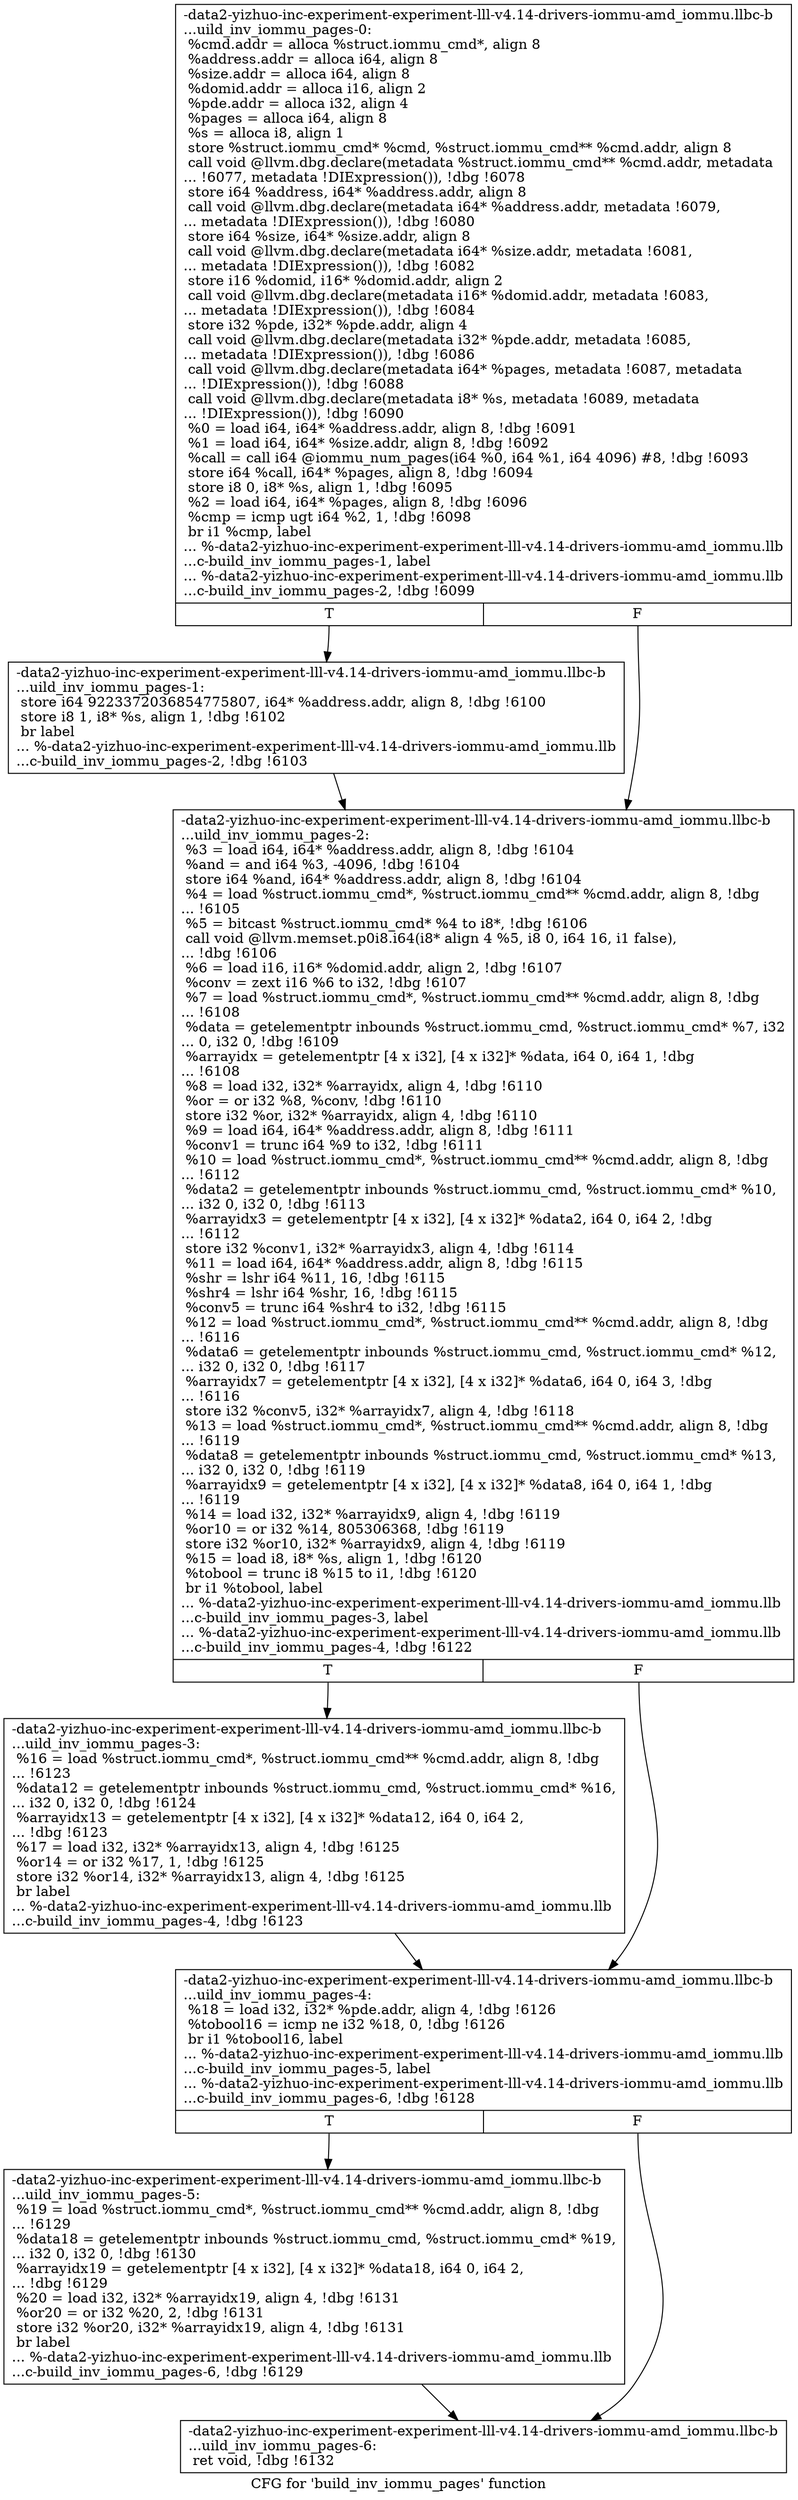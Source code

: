 digraph "CFG for 'build_inv_iommu_pages' function" {
	label="CFG for 'build_inv_iommu_pages' function";

	Node0x561b947559a0 [shape=record,label="{-data2-yizhuo-inc-experiment-experiment-lll-v4.14-drivers-iommu-amd_iommu.llbc-b\l...uild_inv_iommu_pages-0:\l  %cmd.addr = alloca %struct.iommu_cmd*, align 8\l  %address.addr = alloca i64, align 8\l  %size.addr = alloca i64, align 8\l  %domid.addr = alloca i16, align 2\l  %pde.addr = alloca i32, align 4\l  %pages = alloca i64, align 8\l  %s = alloca i8, align 1\l  store %struct.iommu_cmd* %cmd, %struct.iommu_cmd** %cmd.addr, align 8\l  call void @llvm.dbg.declare(metadata %struct.iommu_cmd** %cmd.addr, metadata\l... !6077, metadata !DIExpression()), !dbg !6078\l  store i64 %address, i64* %address.addr, align 8\l  call void @llvm.dbg.declare(metadata i64* %address.addr, metadata !6079,\l... metadata !DIExpression()), !dbg !6080\l  store i64 %size, i64* %size.addr, align 8\l  call void @llvm.dbg.declare(metadata i64* %size.addr, metadata !6081,\l... metadata !DIExpression()), !dbg !6082\l  store i16 %domid, i16* %domid.addr, align 2\l  call void @llvm.dbg.declare(metadata i16* %domid.addr, metadata !6083,\l... metadata !DIExpression()), !dbg !6084\l  store i32 %pde, i32* %pde.addr, align 4\l  call void @llvm.dbg.declare(metadata i32* %pde.addr, metadata !6085,\l... metadata !DIExpression()), !dbg !6086\l  call void @llvm.dbg.declare(metadata i64* %pages, metadata !6087, metadata\l... !DIExpression()), !dbg !6088\l  call void @llvm.dbg.declare(metadata i8* %s, metadata !6089, metadata\l... !DIExpression()), !dbg !6090\l  %0 = load i64, i64* %address.addr, align 8, !dbg !6091\l  %1 = load i64, i64* %size.addr, align 8, !dbg !6092\l  %call = call i64 @iommu_num_pages(i64 %0, i64 %1, i64 4096) #8, !dbg !6093\l  store i64 %call, i64* %pages, align 8, !dbg !6094\l  store i8 0, i8* %s, align 1, !dbg !6095\l  %2 = load i64, i64* %pages, align 8, !dbg !6096\l  %cmp = icmp ugt i64 %2, 1, !dbg !6098\l  br i1 %cmp, label\l... %-data2-yizhuo-inc-experiment-experiment-lll-v4.14-drivers-iommu-amd_iommu.llb\l...c-build_inv_iommu_pages-1, label\l... %-data2-yizhuo-inc-experiment-experiment-lll-v4.14-drivers-iommu-amd_iommu.llb\l...c-build_inv_iommu_pages-2, !dbg !6099\l|{<s0>T|<s1>F}}"];
	Node0x561b947559a0:s0 -> Node0x561b94510cf0;
	Node0x561b947559a0:s1 -> Node0x561b94510d40;
	Node0x561b94510cf0 [shape=record,label="{-data2-yizhuo-inc-experiment-experiment-lll-v4.14-drivers-iommu-amd_iommu.llbc-b\l...uild_inv_iommu_pages-1: \l  store i64 9223372036854775807, i64* %address.addr, align 8, !dbg !6100\l  store i8 1, i8* %s, align 1, !dbg !6102\l  br label\l... %-data2-yizhuo-inc-experiment-experiment-lll-v4.14-drivers-iommu-amd_iommu.llb\l...c-build_inv_iommu_pages-2, !dbg !6103\l}"];
	Node0x561b94510cf0 -> Node0x561b94510d40;
	Node0x561b94510d40 [shape=record,label="{-data2-yizhuo-inc-experiment-experiment-lll-v4.14-drivers-iommu-amd_iommu.llbc-b\l...uild_inv_iommu_pages-2: \l  %3 = load i64, i64* %address.addr, align 8, !dbg !6104\l  %and = and i64 %3, -4096, !dbg !6104\l  store i64 %and, i64* %address.addr, align 8, !dbg !6104\l  %4 = load %struct.iommu_cmd*, %struct.iommu_cmd** %cmd.addr, align 8, !dbg\l... !6105\l  %5 = bitcast %struct.iommu_cmd* %4 to i8*, !dbg !6106\l  call void @llvm.memset.p0i8.i64(i8* align 4 %5, i8 0, i64 16, i1 false),\l... !dbg !6106\l  %6 = load i16, i16* %domid.addr, align 2, !dbg !6107\l  %conv = zext i16 %6 to i32, !dbg !6107\l  %7 = load %struct.iommu_cmd*, %struct.iommu_cmd** %cmd.addr, align 8, !dbg\l... !6108\l  %data = getelementptr inbounds %struct.iommu_cmd, %struct.iommu_cmd* %7, i32\l... 0, i32 0, !dbg !6109\l  %arrayidx = getelementptr [4 x i32], [4 x i32]* %data, i64 0, i64 1, !dbg\l... !6108\l  %8 = load i32, i32* %arrayidx, align 4, !dbg !6110\l  %or = or i32 %8, %conv, !dbg !6110\l  store i32 %or, i32* %arrayidx, align 4, !dbg !6110\l  %9 = load i64, i64* %address.addr, align 8, !dbg !6111\l  %conv1 = trunc i64 %9 to i32, !dbg !6111\l  %10 = load %struct.iommu_cmd*, %struct.iommu_cmd** %cmd.addr, align 8, !dbg\l... !6112\l  %data2 = getelementptr inbounds %struct.iommu_cmd, %struct.iommu_cmd* %10,\l... i32 0, i32 0, !dbg !6113\l  %arrayidx3 = getelementptr [4 x i32], [4 x i32]* %data2, i64 0, i64 2, !dbg\l... !6112\l  store i32 %conv1, i32* %arrayidx3, align 4, !dbg !6114\l  %11 = load i64, i64* %address.addr, align 8, !dbg !6115\l  %shr = lshr i64 %11, 16, !dbg !6115\l  %shr4 = lshr i64 %shr, 16, !dbg !6115\l  %conv5 = trunc i64 %shr4 to i32, !dbg !6115\l  %12 = load %struct.iommu_cmd*, %struct.iommu_cmd** %cmd.addr, align 8, !dbg\l... !6116\l  %data6 = getelementptr inbounds %struct.iommu_cmd, %struct.iommu_cmd* %12,\l... i32 0, i32 0, !dbg !6117\l  %arrayidx7 = getelementptr [4 x i32], [4 x i32]* %data6, i64 0, i64 3, !dbg\l... !6116\l  store i32 %conv5, i32* %arrayidx7, align 4, !dbg !6118\l  %13 = load %struct.iommu_cmd*, %struct.iommu_cmd** %cmd.addr, align 8, !dbg\l... !6119\l  %data8 = getelementptr inbounds %struct.iommu_cmd, %struct.iommu_cmd* %13,\l... i32 0, i32 0, !dbg !6119\l  %arrayidx9 = getelementptr [4 x i32], [4 x i32]* %data8, i64 0, i64 1, !dbg\l... !6119\l  %14 = load i32, i32* %arrayidx9, align 4, !dbg !6119\l  %or10 = or i32 %14, 805306368, !dbg !6119\l  store i32 %or10, i32* %arrayidx9, align 4, !dbg !6119\l  %15 = load i8, i8* %s, align 1, !dbg !6120\l  %tobool = trunc i8 %15 to i1, !dbg !6120\l  br i1 %tobool, label\l... %-data2-yizhuo-inc-experiment-experiment-lll-v4.14-drivers-iommu-amd_iommu.llb\l...c-build_inv_iommu_pages-3, label\l... %-data2-yizhuo-inc-experiment-experiment-lll-v4.14-drivers-iommu-amd_iommu.llb\l...c-build_inv_iommu_pages-4, !dbg !6122\l|{<s0>T|<s1>F}}"];
	Node0x561b94510d40:s0 -> Node0x561b94510d90;
	Node0x561b94510d40:s1 -> Node0x561b94510de0;
	Node0x561b94510d90 [shape=record,label="{-data2-yizhuo-inc-experiment-experiment-lll-v4.14-drivers-iommu-amd_iommu.llbc-b\l...uild_inv_iommu_pages-3: \l  %16 = load %struct.iommu_cmd*, %struct.iommu_cmd** %cmd.addr, align 8, !dbg\l... !6123\l  %data12 = getelementptr inbounds %struct.iommu_cmd, %struct.iommu_cmd* %16,\l... i32 0, i32 0, !dbg !6124\l  %arrayidx13 = getelementptr [4 x i32], [4 x i32]* %data12, i64 0, i64 2,\l... !dbg !6123\l  %17 = load i32, i32* %arrayidx13, align 4, !dbg !6125\l  %or14 = or i32 %17, 1, !dbg !6125\l  store i32 %or14, i32* %arrayidx13, align 4, !dbg !6125\l  br label\l... %-data2-yizhuo-inc-experiment-experiment-lll-v4.14-drivers-iommu-amd_iommu.llb\l...c-build_inv_iommu_pages-4, !dbg !6123\l}"];
	Node0x561b94510d90 -> Node0x561b94510de0;
	Node0x561b94510de0 [shape=record,label="{-data2-yizhuo-inc-experiment-experiment-lll-v4.14-drivers-iommu-amd_iommu.llbc-b\l...uild_inv_iommu_pages-4: \l  %18 = load i32, i32* %pde.addr, align 4, !dbg !6126\l  %tobool16 = icmp ne i32 %18, 0, !dbg !6126\l  br i1 %tobool16, label\l... %-data2-yizhuo-inc-experiment-experiment-lll-v4.14-drivers-iommu-amd_iommu.llb\l...c-build_inv_iommu_pages-5, label\l... %-data2-yizhuo-inc-experiment-experiment-lll-v4.14-drivers-iommu-amd_iommu.llb\l...c-build_inv_iommu_pages-6, !dbg !6128\l|{<s0>T|<s1>F}}"];
	Node0x561b94510de0:s0 -> Node0x561b94510e30;
	Node0x561b94510de0:s1 -> Node0x561b94510e80;
	Node0x561b94510e30 [shape=record,label="{-data2-yizhuo-inc-experiment-experiment-lll-v4.14-drivers-iommu-amd_iommu.llbc-b\l...uild_inv_iommu_pages-5: \l  %19 = load %struct.iommu_cmd*, %struct.iommu_cmd** %cmd.addr, align 8, !dbg\l... !6129\l  %data18 = getelementptr inbounds %struct.iommu_cmd, %struct.iommu_cmd* %19,\l... i32 0, i32 0, !dbg !6130\l  %arrayidx19 = getelementptr [4 x i32], [4 x i32]* %data18, i64 0, i64 2,\l... !dbg !6129\l  %20 = load i32, i32* %arrayidx19, align 4, !dbg !6131\l  %or20 = or i32 %20, 2, !dbg !6131\l  store i32 %or20, i32* %arrayidx19, align 4, !dbg !6131\l  br label\l... %-data2-yizhuo-inc-experiment-experiment-lll-v4.14-drivers-iommu-amd_iommu.llb\l...c-build_inv_iommu_pages-6, !dbg !6129\l}"];
	Node0x561b94510e30 -> Node0x561b94510e80;
	Node0x561b94510e80 [shape=record,label="{-data2-yizhuo-inc-experiment-experiment-lll-v4.14-drivers-iommu-amd_iommu.llbc-b\l...uild_inv_iommu_pages-6: \l  ret void, !dbg !6132\l}"];
}
